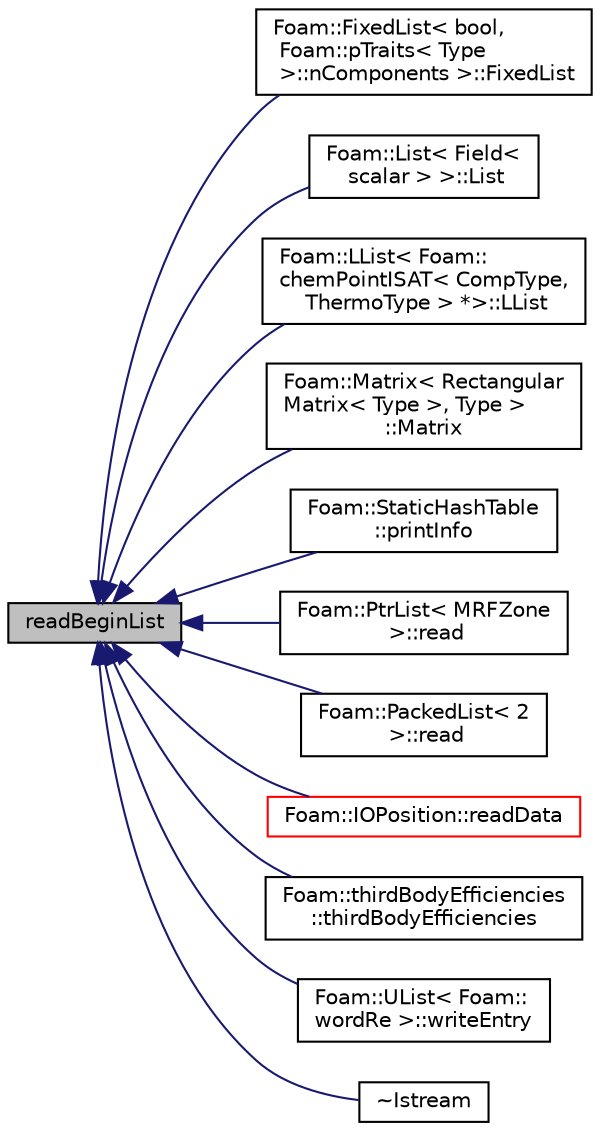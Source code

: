 digraph "readBeginList"
{
  bgcolor="transparent";
  edge [fontname="Helvetica",fontsize="10",labelfontname="Helvetica",labelfontsize="10"];
  node [fontname="Helvetica",fontsize="10",shape=record];
  rankdir="LR";
  Node601 [label="readBeginList",height=0.2,width=0.4,color="black", fillcolor="grey75", style="filled", fontcolor="black"];
  Node601 -> Node602 [dir="back",color="midnightblue",fontsize="10",style="solid",fontname="Helvetica"];
  Node602 [label="Foam::FixedList\< bool,\l Foam::pTraits\< Type\l \>::nComponents \>::FixedList",height=0.2,width=0.4,color="black",URL="$a27009.html#a96fc89cc5cd7ef81f0d49bfb25247021",tooltip="Construct from Istream. "];
  Node601 -> Node603 [dir="back",color="midnightblue",fontsize="10",style="solid",fontname="Helvetica"];
  Node603 [label="Foam::List\< Field\<\l scalar \> \>::List",height=0.2,width=0.4,color="black",URL="$a26833.html#a14f9ee6bb196d1f585f55ea49dc15a0c",tooltip="Construct from Istream. "];
  Node601 -> Node604 [dir="back",color="midnightblue",fontsize="10",style="solid",fontname="Helvetica"];
  Node604 [label="Foam::LList\< Foam::\lchemPointISAT\< CompType,\l ThermoType \> *\>::LList",height=0.2,width=0.4,color="black",URL="$a26905.html#aa632aa973f33404a158c0481ead8a78b",tooltip="Construct from Istream. "];
  Node601 -> Node605 [dir="back",color="midnightblue",fontsize="10",style="solid",fontname="Helvetica"];
  Node605 [label="Foam::Matrix\< Rectangular\lMatrix\< Type \>, Type \>\l::Matrix",height=0.2,width=0.4,color="black",URL="$a27889.html#aa92976d4353b6683c4f4b1b50a536502",tooltip="Construct from Istream. "];
  Node601 -> Node606 [dir="back",color="midnightblue",fontsize="10",style="solid",fontname="Helvetica"];
  Node606 [label="Foam::StaticHashTable\l::printInfo",height=0.2,width=0.4,color="black",URL="$a26881.html#a4630bfbe0bfbb22452195c1644979442",tooltip="Print information. "];
  Node601 -> Node607 [dir="back",color="midnightblue",fontsize="10",style="solid",fontname="Helvetica"];
  Node607 [label="Foam::PtrList\< MRFZone\l \>::read",height=0.2,width=0.4,color="black",URL="$a27029.html#a13f28f6f50da188010f20f60b92f4f39",tooltip="Read from Istream using given Istream constructor class. "];
  Node601 -> Node608 [dir="back",color="midnightblue",fontsize="10",style="solid",fontname="Helvetica"];
  Node608 [label="Foam::PackedList\< 2\l \>::read",height=0.2,width=0.4,color="black",URL="$a27053.html#a223c472410515286cf5050b0b7b37396",tooltip="Clear list and read from stream. "];
  Node601 -> Node609 [dir="back",color="midnightblue",fontsize="10",style="solid",fontname="Helvetica"];
  Node609 [label="Foam::IOPosition::readData",height=0.2,width=0.4,color="red",URL="$a24701.html#af01264cee7588de77f4021f7c9322549"];
  Node601 -> Node611 [dir="back",color="midnightblue",fontsize="10",style="solid",fontname="Helvetica"];
  Node611 [label="Foam::thirdBodyEfficiencies\l::thirdBodyEfficiencies",height=0.2,width=0.4,color="black",URL="$a31665.html#aece973b4d66b7d623d7afa421feb9395",tooltip="Construct from Istream. "];
  Node601 -> Node612 [dir="back",color="midnightblue",fontsize="10",style="solid",fontname="Helvetica"];
  Node612 [label="Foam::UList\< Foam::\lwordRe \>::writeEntry",height=0.2,width=0.4,color="black",URL="$a26837.html#ab40cda08e1d63badc1dbc7c31005601e",tooltip="Write the UList as a dictionary entry with keyword. "];
  Node601 -> Node613 [dir="back",color="midnightblue",fontsize="10",style="solid",fontname="Helvetica"];
  Node613 [label="~Istream",height=0.2,width=0.4,color="black",URL="$a27341.html#a226136d8d835f90dbae0127398f6dbc1",tooltip="Destructor. "];
}

